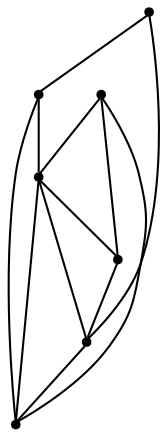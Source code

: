 graph {
  node [shape=point,comment="{\"directed\":false,\"doi\":\"10.1007/978-3-030-68766-3_4\",\"figure\":\"4 (3)\"}"]

  v0 [pos="410.4237160383673,1773.8695381926168"]
  v1 [pos="643.7941946101471,1773.869538192617"]
  v2 [pos="843.8260606381373,1773.8695381926168"]
  v3 [pos="1043.8579266661277,1773.8695381926168"]
  v4 [pos="1277.2285324147429,1773.868520790403"]
  v5 [pos="1377.2443700461115,1773.8695381926168"]
  v6 [pos="1477.2603030601067,1773.869538192617"]

  v1 -- v0 [id="-2",pos="643.7941946101471,1773.869538192617 410.4237160383673,1773.8695381926168 410.4237160383673,1773.8695381926168 410.4237160383673,1773.8695381926168"]
  v2 -- v1 [id="-3",pos="843.8260606381373,1773.8695381926168 643.7941946101471,1773.869538192617 643.7941946101471,1773.869538192617 643.7941946101471,1773.869538192617"]
  v3 -- v2 [id="-4",pos="1043.8579266661277,1773.8695381926168 843.8260606381373,1773.8695381926168 843.8260606381373,1773.8695381926168 843.8260606381373,1773.8695381926168"]
  v0 -- v4 [id="-5",pos="410.4237160383673,1773.8695381926168 410.4236842441584,2040.5754241997722 410.4236842441584,2040.5754241997722 410.4236842441584,2040.5754241997722 1277.2284370321163,2040.5754241997722 1277.2284370321163,2040.5754241997722 1277.2284370321163,2040.5754241997722 1277.2285324147429,1773.868520790403 1277.2285324147429,1773.868520790403 1277.2285324147429,1773.868520790403"]
  v4 -- v3 [id="-6",pos="1277.2285324147429,1773.868520790403 1043.8579266661277,1773.8695381926168 1043.8579266661277,1773.8695381926168 1043.8579266661277,1773.8695381926168"]
  v5 -- v4 [id="-7",pos="1377.2443700461115,1773.8695381926168 1277.2285324147429,1773.868520790403 1277.2285324147429,1773.868520790403 1277.2285324147429,1773.868520790403"]
  v6 -- v5 [id="-8",pos="1477.2603030601067,1773.869538192617 1377.2443700461115,1773.8695381926168 1377.2443700461115,1773.8695381926168 1377.2443700461115,1773.8695381926168"]
  v6 -- v2 [id="-10",pos="1477.2603030601067,1773.869538192617 1477.2603030601067,2107.251895701561 1477.2603030601067,2107.251895701561 1477.2603030601067,2107.251895701561 843.8260606381374,2107.251895701561 843.8260606381374,2107.251895701561 843.8260606381374,2107.251895701561 843.8260606381373,1773.8695381926168 843.8260606381373,1773.8695381926168 843.8260606381373,1773.8695381926168"]
  v0 -- v3 [id="-12",pos="410.4237160383673,1773.8695381926168 443.7623285821568,1973.8989526979835 443.7623285821568,1973.8989526979835 443.7623285821568,1973.8989526979835 1043.8579266661277,1973.8989526979835 1043.8579266661277,1973.8989526979835 1043.8579266661277,1973.8989526979835 1043.8579266661277,1773.8695381926168 1043.8579266661277,1773.8695381926168 1043.8579266661277,1773.8695381926168"]
  v5 -- v1 [id="-13",pos="1377.2443700461115,1773.8695381926168 1377.2443700461115,1907.2224811961946 1377.2443700461115,1907.2224811961946 1377.2443700461115,1907.2224811961946 643.7941946101471,1907.2224811961946 643.7941946101471,1907.2224811961946 643.7941946101471,1907.2224811961946 643.7941946101471,1773.869538192617 643.7941946101471,1773.869538192617 643.7941946101471,1773.869538192617"]
  v4 -- v1 [id="-15",pos="1277.2285324147429,1773.868520790403 1243.889792694118,1873.8842454453002 1243.889792694118,1873.8842454453002 1243.889792694118,1873.8842454453002 677.1328389481455,1873.8842454453002 677.1328389481455,1873.8842454453002 677.1328389481455,1873.8842454453002 643.7941946101471,1773.869538192617 643.7941946101471,1773.869538192617 643.7941946101471,1773.869538192617"]
  v4 -- v2 [id="-16",pos="1277.2285324147429,1773.868520790403 1243.889792694118,1840.5460096944057 1243.889792694118,1840.5460096944057 1243.889792694118,1840.5460096944057 877.1647049761358,1840.5460096944057 877.1647049761358,1840.5460096944057 877.1647049761358,1840.5460096944057 843.8260606381373,1773.8695381926168 843.8260606381373,1773.8695381926168 843.8260606381373,1773.8695381926168"]
}